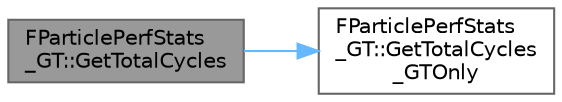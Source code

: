 digraph "FParticlePerfStats_GT::GetTotalCycles"
{
 // INTERACTIVE_SVG=YES
 // LATEX_PDF_SIZE
  bgcolor="transparent";
  edge [fontname=Helvetica,fontsize=10,labelfontname=Helvetica,labelfontsize=10];
  node [fontname=Helvetica,fontsize=10,shape=box,height=0.2,width=0.4];
  rankdir="LR";
  Node1 [id="Node000001",label="FParticlePerfStats\l_GT::GetTotalCycles",height=0.2,width=0.4,color="gray40", fillcolor="grey60", style="filled", fontcolor="black",tooltip=" "];
  Node1 -> Node2 [id="edge1_Node000001_Node000002",color="steelblue1",style="solid",tooltip=" "];
  Node2 [id="Node000002",label="FParticlePerfStats\l_GT::GetTotalCycles\l_GTOnly",height=0.2,width=0.4,color="grey40", fillcolor="white", style="filled",URL="$d4/d3d/structFParticlePerfStats__GT.html#a9ebef5ead8b6a3046a2cce637de4cb0e",tooltip=" "];
}
